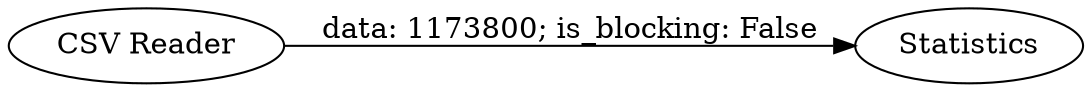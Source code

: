 digraph {
	"2115239847538133809_1" [label="CSV Reader"]
	"2115239847538133809_2" [label=Statistics]
	"2115239847538133809_1" -> "2115239847538133809_2" [label="data: 1173800; is_blocking: False"]
	rankdir=LR
}

